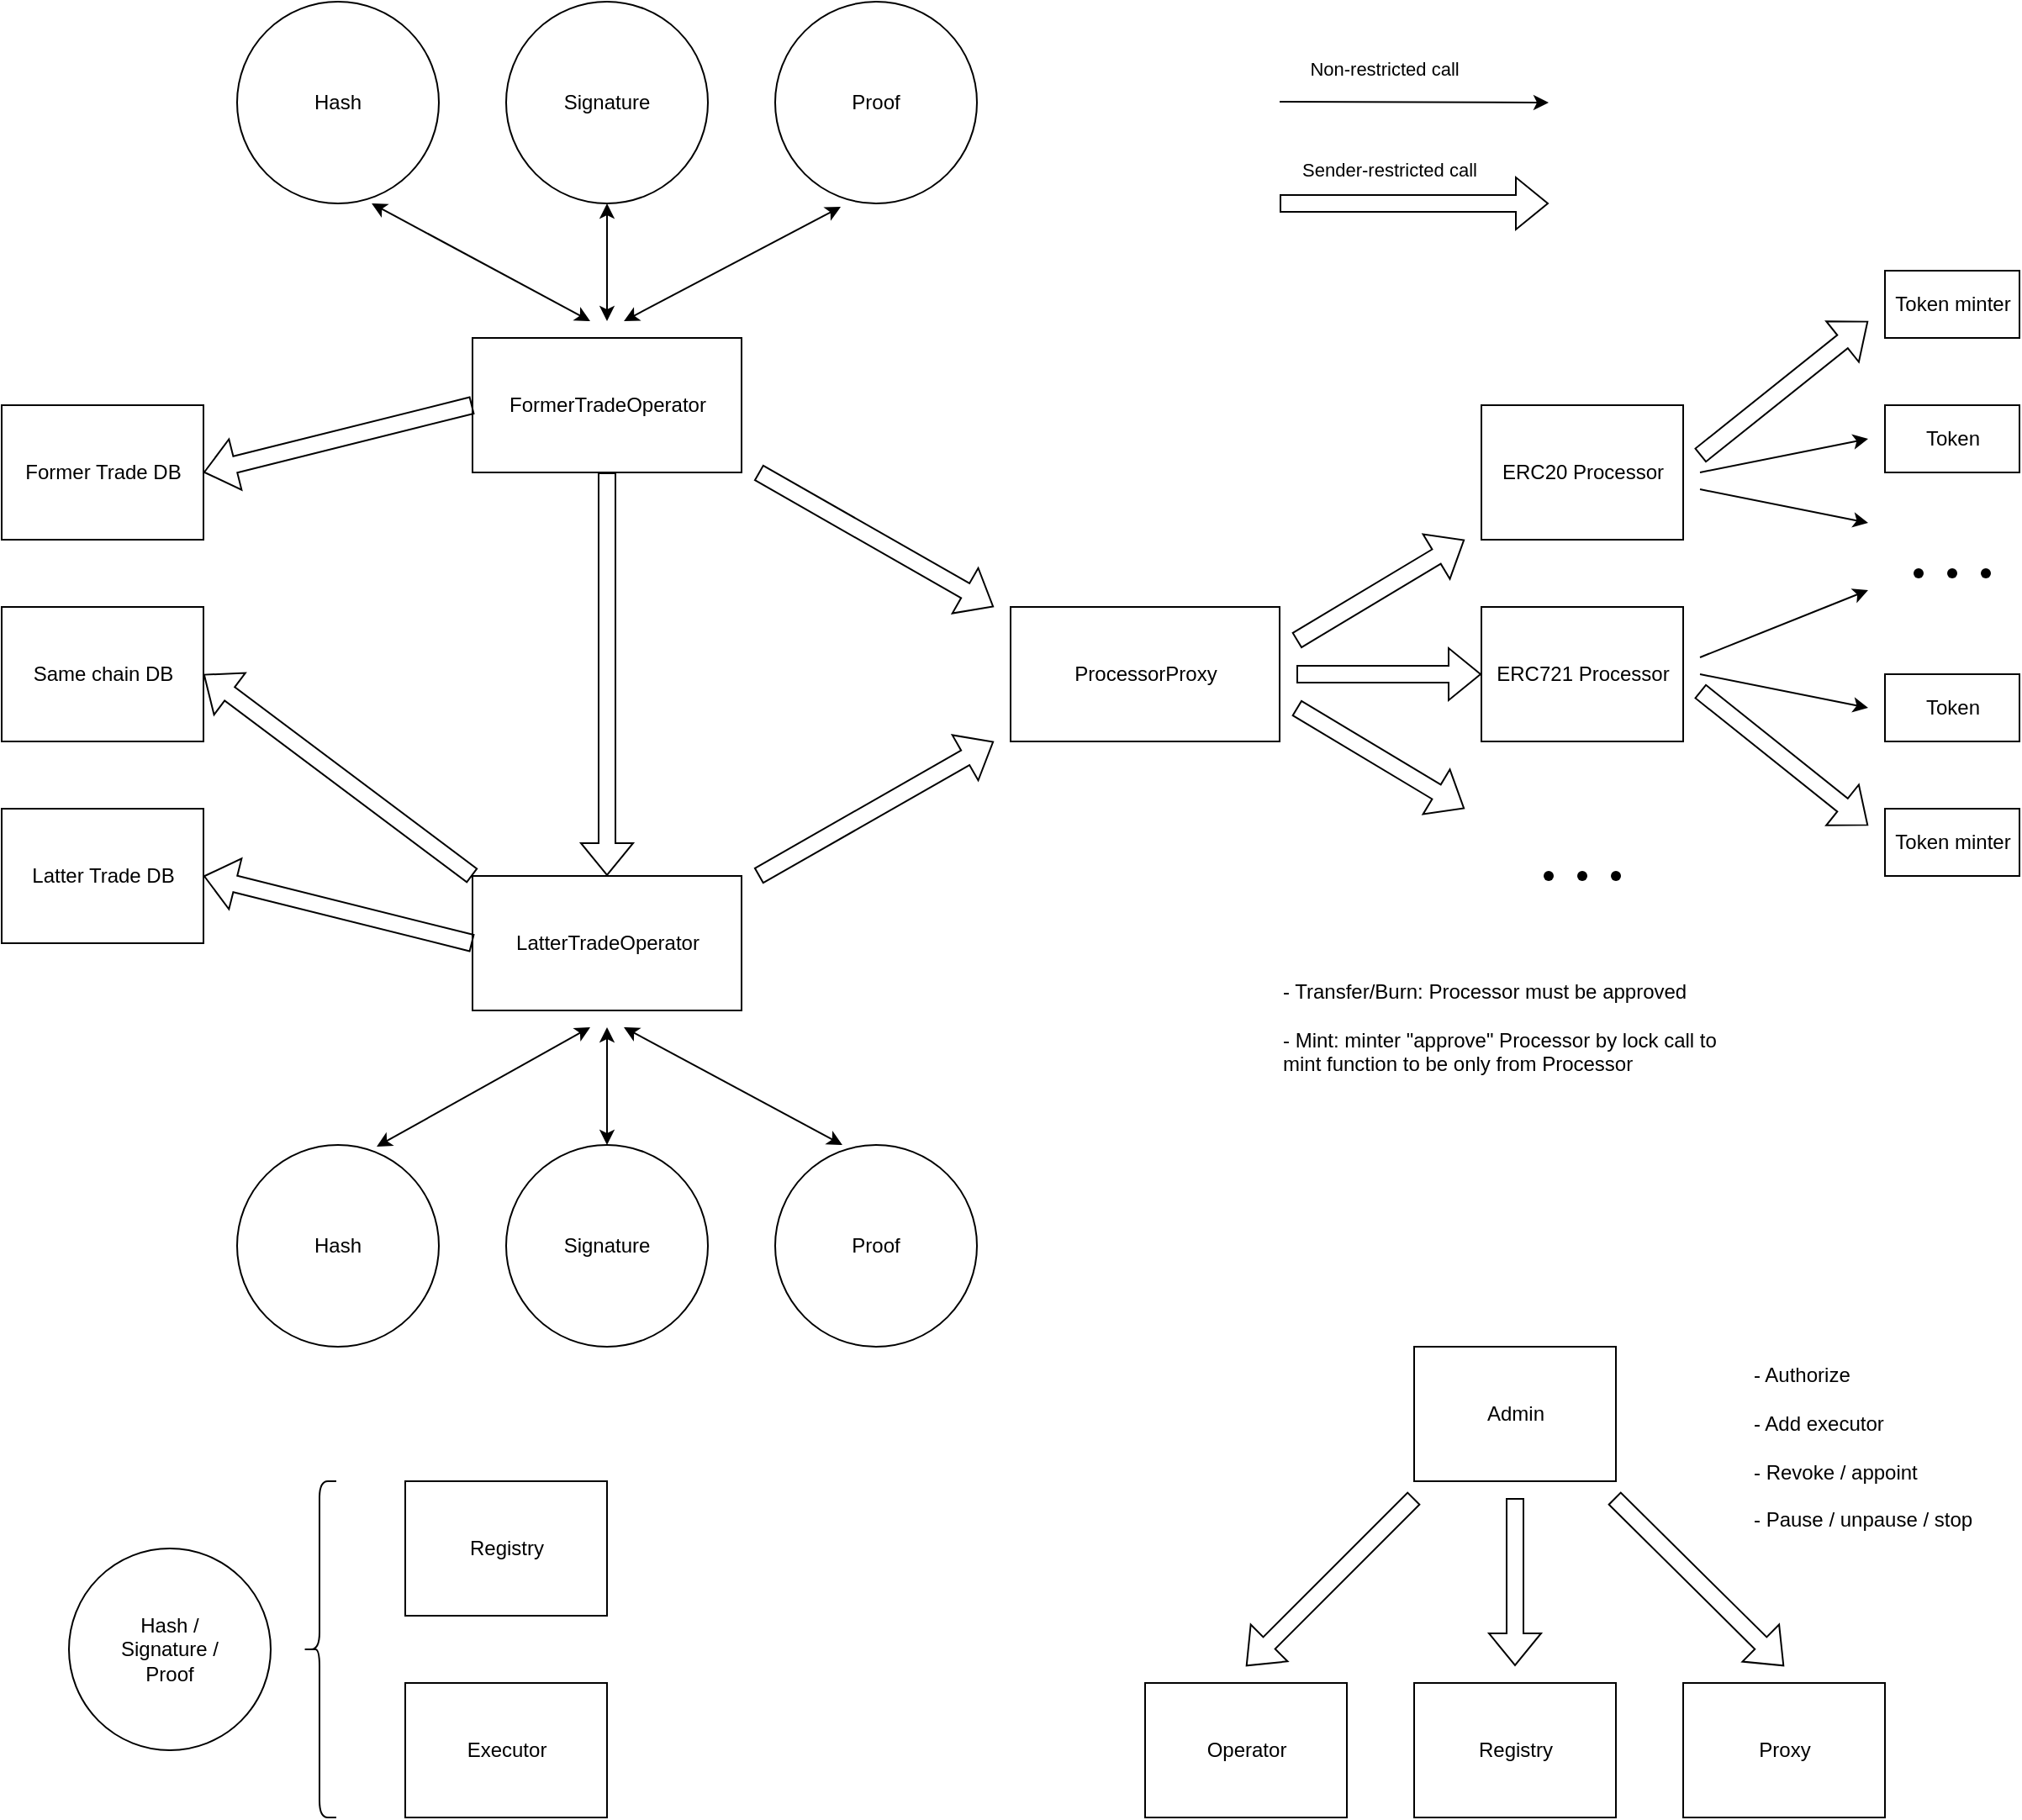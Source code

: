 <mxfile version="20.3.0" type="device"><diagram id="C5RBs43oDa-KdzZeNtuy" name="Page-1"><mxGraphModel dx="2249" dy="1921" grid="1" gridSize="10" guides="1" tooltips="1" connect="1" arrows="1" fold="1" page="1" pageScale="1" pageWidth="827" pageHeight="1169" math="0" shadow="0"><root><mxCell id="WIyWlLk6GJQsqaUBKTNV-0"/><mxCell id="WIyWlLk6GJQsqaUBKTNV-1" parent="WIyWlLk6GJQsqaUBKTNV-0"/><mxCell id="BOGd2LdvEkHWpZcrs9Gq-0" value="FormerTradeOperator" style="html=1;" vertex="1" parent="WIyWlLk6GJQsqaUBKTNV-1"><mxGeometry x="-200" y="160" width="160" height="80" as="geometry"/></mxCell><mxCell id="BOGd2LdvEkHWpZcrs9Gq-1" value="LatterTradeOperator" style="html=1;" vertex="1" parent="WIyWlLk6GJQsqaUBKTNV-1"><mxGeometry x="-200" y="480" width="160" height="80" as="geometry"/></mxCell><mxCell id="BOGd2LdvEkHWpZcrs9Gq-2" value="Former Trade DB" style="html=1;" vertex="1" parent="WIyWlLk6GJQsqaUBKTNV-1"><mxGeometry x="-480" y="200" width="120" height="80" as="geometry"/></mxCell><mxCell id="BOGd2LdvEkHWpZcrs9Gq-3" value="Same chain DB" style="html=1;" vertex="1" parent="WIyWlLk6GJQsqaUBKTNV-1"><mxGeometry x="-480" y="320" width="120" height="80" as="geometry"/></mxCell><mxCell id="BOGd2LdvEkHWpZcrs9Gq-4" value="Latter Trade DB" style="html=1;" vertex="1" parent="WIyWlLk6GJQsqaUBKTNV-1"><mxGeometry x="-480" y="440" width="120" height="80" as="geometry"/></mxCell><mxCell id="BOGd2LdvEkHWpZcrs9Gq-5" value="" style="shape=flexArrow;endArrow=classic;html=1;rounded=0;exitX=0;exitY=0.5;exitDx=0;exitDy=0;entryX=1;entryY=0.5;entryDx=0;entryDy=0;" edge="1" parent="WIyWlLk6GJQsqaUBKTNV-1" source="BOGd2LdvEkHWpZcrs9Gq-0" target="BOGd2LdvEkHWpZcrs9Gq-2"><mxGeometry width="50" height="50" relative="1" as="geometry"><mxPoint x="-250" y="340" as="sourcePoint"/><mxPoint x="-200" y="290" as="targetPoint"/></mxGeometry></mxCell><mxCell id="BOGd2LdvEkHWpZcrs9Gq-6" value="" style="shape=flexArrow;endArrow=classic;html=1;rounded=0;exitX=0;exitY=0.5;exitDx=0;exitDy=0;entryX=1;entryY=0.5;entryDx=0;entryDy=0;" edge="1" parent="WIyWlLk6GJQsqaUBKTNV-1" source="BOGd2LdvEkHWpZcrs9Gq-1" target="BOGd2LdvEkHWpZcrs9Gq-4"><mxGeometry width="50" height="50" relative="1" as="geometry"><mxPoint x="-260" y="350" as="sourcePoint"/><mxPoint x="-210" y="300" as="targetPoint"/></mxGeometry></mxCell><mxCell id="BOGd2LdvEkHWpZcrs9Gq-7" value="" style="shape=flexArrow;endArrow=classic;html=1;rounded=0;exitX=0;exitY=0;exitDx=0;exitDy=0;entryX=1;entryY=0.5;entryDx=0;entryDy=0;" edge="1" parent="WIyWlLk6GJQsqaUBKTNV-1" source="BOGd2LdvEkHWpZcrs9Gq-1" target="BOGd2LdvEkHWpZcrs9Gq-3"><mxGeometry width="50" height="50" relative="1" as="geometry"><mxPoint x="-190" y="440" as="sourcePoint"/><mxPoint x="-140" y="390" as="targetPoint"/></mxGeometry></mxCell><mxCell id="BOGd2LdvEkHWpZcrs9Gq-8" value="" style="shape=flexArrow;endArrow=classic;html=1;rounded=0;exitX=0.5;exitY=1;exitDx=0;exitDy=0;entryX=0.5;entryY=0;entryDx=0;entryDy=0;" edge="1" parent="WIyWlLk6GJQsqaUBKTNV-1" source="BOGd2LdvEkHWpZcrs9Gq-0" target="BOGd2LdvEkHWpZcrs9Gq-1"><mxGeometry width="50" height="50" relative="1" as="geometry"><mxPoint x="-140" y="370" as="sourcePoint"/><mxPoint x="-90" y="320" as="targetPoint"/></mxGeometry></mxCell><mxCell id="BOGd2LdvEkHWpZcrs9Gq-9" value="Hash" style="ellipse;whiteSpace=wrap;html=1;aspect=fixed;" vertex="1" parent="WIyWlLk6GJQsqaUBKTNV-1"><mxGeometry x="-340" y="-40" width="120" height="120" as="geometry"/></mxCell><mxCell id="BOGd2LdvEkHWpZcrs9Gq-10" value="Signature" style="ellipse;whiteSpace=wrap;html=1;aspect=fixed;" vertex="1" parent="WIyWlLk6GJQsqaUBKTNV-1"><mxGeometry x="-180" y="-40" width="120" height="120" as="geometry"/></mxCell><mxCell id="BOGd2LdvEkHWpZcrs9Gq-11" value="Proof" style="ellipse;whiteSpace=wrap;html=1;aspect=fixed;" vertex="1" parent="WIyWlLk6GJQsqaUBKTNV-1"><mxGeometry x="-20" y="-40" width="120" height="120" as="geometry"/></mxCell><mxCell id="BOGd2LdvEkHWpZcrs9Gq-15" value="Hash" style="ellipse;whiteSpace=wrap;html=1;aspect=fixed;" vertex="1" parent="WIyWlLk6GJQsqaUBKTNV-1"><mxGeometry x="-340" y="640" width="120" height="120" as="geometry"/></mxCell><mxCell id="BOGd2LdvEkHWpZcrs9Gq-16" value="Signature" style="ellipse;whiteSpace=wrap;html=1;aspect=fixed;" vertex="1" parent="WIyWlLk6GJQsqaUBKTNV-1"><mxGeometry x="-180" y="640" width="120" height="120" as="geometry"/></mxCell><mxCell id="BOGd2LdvEkHWpZcrs9Gq-17" value="Proof" style="ellipse;whiteSpace=wrap;html=1;aspect=fixed;" vertex="1" parent="WIyWlLk6GJQsqaUBKTNV-1"><mxGeometry x="-20" y="640" width="120" height="120" as="geometry"/></mxCell><mxCell id="BOGd2LdvEkHWpZcrs9Gq-21" value="&lt;div&gt;Hash /&lt;/div&gt;&lt;div&gt;Signature /&lt;/div&gt;&lt;div&gt;Proof&lt;/div&gt;" style="ellipse;whiteSpace=wrap;html=1;aspect=fixed;" vertex="1" parent="WIyWlLk6GJQsqaUBKTNV-1"><mxGeometry x="-440" y="880" width="120" height="120" as="geometry"/></mxCell><mxCell id="BOGd2LdvEkHWpZcrs9Gq-22" value="" style="shape=curlyBracket;whiteSpace=wrap;html=1;rounded=1;" vertex="1" parent="WIyWlLk6GJQsqaUBKTNV-1"><mxGeometry x="-301" y="840" width="20" height="200" as="geometry"/></mxCell><mxCell id="BOGd2LdvEkHWpZcrs9Gq-24" value="Registry" style="html=1;" vertex="1" parent="WIyWlLk6GJQsqaUBKTNV-1"><mxGeometry x="-240" y="840" width="120" height="80" as="geometry"/></mxCell><mxCell id="BOGd2LdvEkHWpZcrs9Gq-25" value="Executor" style="html=1;" vertex="1" parent="WIyWlLk6GJQsqaUBKTNV-1"><mxGeometry x="-240" y="960" width="120" height="80" as="geometry"/></mxCell><mxCell id="BOGd2LdvEkHWpZcrs9Gq-27" value="" style="endArrow=classic;startArrow=classic;html=1;rounded=0;entryX=0.667;entryY=1;entryDx=0;entryDy=0;entryPerimeter=0;" edge="1" parent="WIyWlLk6GJQsqaUBKTNV-1" target="BOGd2LdvEkHWpZcrs9Gq-9"><mxGeometry width="50" height="50" relative="1" as="geometry"><mxPoint x="-130" y="150" as="sourcePoint"/><mxPoint x="-360" y="90" as="targetPoint"/></mxGeometry></mxCell><mxCell id="BOGd2LdvEkHWpZcrs9Gq-28" value="" style="endArrow=classic;startArrow=classic;html=1;rounded=0;entryX=0.5;entryY=1;entryDx=0;entryDy=0;" edge="1" parent="WIyWlLk6GJQsqaUBKTNV-1" target="BOGd2LdvEkHWpZcrs9Gq-10"><mxGeometry width="50" height="50" relative="1" as="geometry"><mxPoint x="-120" y="150" as="sourcePoint"/><mxPoint x="-200" y="100" as="targetPoint"/></mxGeometry></mxCell><mxCell id="BOGd2LdvEkHWpZcrs9Gq-29" value="" style="endArrow=classic;startArrow=classic;html=1;rounded=0;entryX=0.325;entryY=1.017;entryDx=0;entryDy=0;entryPerimeter=0;" edge="1" parent="WIyWlLk6GJQsqaUBKTNV-1" target="BOGd2LdvEkHWpZcrs9Gq-11"><mxGeometry width="50" height="50" relative="1" as="geometry"><mxPoint x="-110" y="150" as="sourcePoint"/><mxPoint x="100" y="110" as="targetPoint"/></mxGeometry></mxCell><mxCell id="BOGd2LdvEkHWpZcrs9Gq-30" value="" style="endArrow=classic;startArrow=classic;html=1;rounded=0;exitX=0.5;exitY=0;exitDx=0;exitDy=0;" edge="1" parent="WIyWlLk6GJQsqaUBKTNV-1" source="BOGd2LdvEkHWpZcrs9Gq-16"><mxGeometry width="50" height="50" relative="1" as="geometry"><mxPoint x="-120" y="620" as="sourcePoint"/><mxPoint x="-120" y="570" as="targetPoint"/></mxGeometry></mxCell><mxCell id="BOGd2LdvEkHWpZcrs9Gq-31" value="" style="endArrow=classic;startArrow=classic;html=1;rounded=0;exitX=0.692;exitY=0.008;exitDx=0;exitDy=0;exitPerimeter=0;" edge="1" parent="WIyWlLk6GJQsqaUBKTNV-1" source="BOGd2LdvEkHWpZcrs9Gq-15"><mxGeometry width="50" height="50" relative="1" as="geometry"><mxPoint x="-390" y="660" as="sourcePoint"/><mxPoint x="-130" y="570" as="targetPoint"/></mxGeometry></mxCell><mxCell id="BOGd2LdvEkHWpZcrs9Gq-32" value="" style="endArrow=classic;startArrow=classic;html=1;rounded=0;entryX=0.333;entryY=0;entryDx=0;entryDy=0;entryPerimeter=0;" edge="1" parent="WIyWlLk6GJQsqaUBKTNV-1" target="BOGd2LdvEkHWpZcrs9Gq-17"><mxGeometry width="50" height="50" relative="1" as="geometry"><mxPoint x="-110" y="570" as="sourcePoint"/><mxPoint x="70" y="570" as="targetPoint"/></mxGeometry></mxCell><mxCell id="BOGd2LdvEkHWpZcrs9Gq-33" value="ProcessorProxy" style="html=1;" vertex="1" parent="WIyWlLk6GJQsqaUBKTNV-1"><mxGeometry x="120" y="320" width="160" height="80" as="geometry"/></mxCell><mxCell id="BOGd2LdvEkHWpZcrs9Gq-34" value="ERC20 Processor" style="html=1;" vertex="1" parent="WIyWlLk6GJQsqaUBKTNV-1"><mxGeometry x="400" y="200" width="120" height="80" as="geometry"/></mxCell><mxCell id="BOGd2LdvEkHWpZcrs9Gq-35" value="ERC721 Processor" style="html=1;" vertex="1" parent="WIyWlLk6GJQsqaUBKTNV-1"><mxGeometry x="400" y="320" width="120" height="80" as="geometry"/></mxCell><mxCell id="BOGd2LdvEkHWpZcrs9Gq-37" value="" style="shape=waypoint;sketch=0;fillStyle=solid;size=6;pointerEvents=1;points=[];fillColor=none;resizable=0;rotatable=0;perimeter=centerPerimeter;snapToPoint=1;" vertex="1" parent="WIyWlLk6GJQsqaUBKTNV-1"><mxGeometry x="420" y="460" width="40" height="40" as="geometry"/></mxCell><mxCell id="BOGd2LdvEkHWpZcrs9Gq-38" value="" style="shape=waypoint;sketch=0;fillStyle=solid;size=6;pointerEvents=1;points=[];fillColor=none;resizable=0;rotatable=0;perimeter=centerPerimeter;snapToPoint=1;" vertex="1" parent="WIyWlLk6GJQsqaUBKTNV-1"><mxGeometry x="440" y="460" width="40" height="40" as="geometry"/></mxCell><mxCell id="BOGd2LdvEkHWpZcrs9Gq-39" value="" style="shape=waypoint;sketch=0;fillStyle=solid;size=6;pointerEvents=1;points=[];fillColor=none;resizable=0;rotatable=0;perimeter=centerPerimeter;snapToPoint=1;" vertex="1" parent="WIyWlLk6GJQsqaUBKTNV-1"><mxGeometry x="460" y="460" width="40" height="40" as="geometry"/></mxCell><mxCell id="BOGd2LdvEkHWpZcrs9Gq-40" value="" style="shape=flexArrow;endArrow=classic;html=1;rounded=0;entryX=0;entryY=0.5;entryDx=0;entryDy=0;" edge="1" parent="WIyWlLk6GJQsqaUBKTNV-1" target="BOGd2LdvEkHWpZcrs9Gq-35"><mxGeometry width="50" height="50" relative="1" as="geometry"><mxPoint x="290" y="360" as="sourcePoint"/><mxPoint x="320" y="240" as="targetPoint"/></mxGeometry></mxCell><mxCell id="BOGd2LdvEkHWpZcrs9Gq-41" value="" style="shape=flexArrow;endArrow=classic;html=1;rounded=0;" edge="1" parent="WIyWlLk6GJQsqaUBKTNV-1"><mxGeometry width="50" height="50" relative="1" as="geometry"><mxPoint x="290" y="340" as="sourcePoint"/><mxPoint x="390" y="280" as="targetPoint"/></mxGeometry></mxCell><mxCell id="BOGd2LdvEkHWpZcrs9Gq-42" value="" style="shape=flexArrow;endArrow=classic;html=1;rounded=0;" edge="1" parent="WIyWlLk6GJQsqaUBKTNV-1"><mxGeometry width="50" height="50" relative="1" as="geometry"><mxPoint x="290" y="380" as="sourcePoint"/><mxPoint x="390" y="440" as="targetPoint"/></mxGeometry></mxCell><mxCell id="BOGd2LdvEkHWpZcrs9Gq-43" value="" style="shape=flexArrow;endArrow=classic;html=1;rounded=0;" edge="1" parent="WIyWlLk6GJQsqaUBKTNV-1"><mxGeometry width="50" height="50" relative="1" as="geometry"><mxPoint x="-30" y="240" as="sourcePoint"/><mxPoint x="110" y="320" as="targetPoint"/></mxGeometry></mxCell><mxCell id="BOGd2LdvEkHWpZcrs9Gq-44" value="" style="shape=flexArrow;endArrow=classic;html=1;rounded=0;" edge="1" parent="WIyWlLk6GJQsqaUBKTNV-1"><mxGeometry width="50" height="50" relative="1" as="geometry"><mxPoint x="-30" y="480" as="sourcePoint"/><mxPoint x="110" y="400" as="targetPoint"/></mxGeometry></mxCell><mxCell id="BOGd2LdvEkHWpZcrs9Gq-45" value="Operator" style="html=1;" vertex="1" parent="WIyWlLk6GJQsqaUBKTNV-1"><mxGeometry x="200" y="960" width="120" height="80" as="geometry"/></mxCell><mxCell id="BOGd2LdvEkHWpZcrs9Gq-47" value="Token minter" style="html=1;" vertex="1" parent="WIyWlLk6GJQsqaUBKTNV-1"><mxGeometry x="640" y="120" width="80" height="40" as="geometry"/></mxCell><mxCell id="BOGd2LdvEkHWpZcrs9Gq-48" value="Token" style="html=1;" vertex="1" parent="WIyWlLk6GJQsqaUBKTNV-1"><mxGeometry x="640" y="200" width="80" height="40" as="geometry"/></mxCell><mxCell id="BOGd2LdvEkHWpZcrs9Gq-51" value="" style="endArrow=classic;html=1;rounded=0;" edge="1" parent="WIyWlLk6GJQsqaUBKTNV-1"><mxGeometry width="50" height="50" relative="1" as="geometry"><mxPoint x="530" y="250" as="sourcePoint"/><mxPoint x="630" y="270" as="targetPoint"/></mxGeometry></mxCell><mxCell id="BOGd2LdvEkHWpZcrs9Gq-52" value="" style="endArrow=classic;html=1;rounded=0;" edge="1" parent="WIyWlLk6GJQsqaUBKTNV-1"><mxGeometry width="50" height="50" relative="1" as="geometry"><mxPoint x="530" y="240" as="sourcePoint"/><mxPoint x="630" y="220" as="targetPoint"/></mxGeometry></mxCell><mxCell id="BOGd2LdvEkHWpZcrs9Gq-53" value="Token" style="html=1;" vertex="1" parent="WIyWlLk6GJQsqaUBKTNV-1"><mxGeometry x="640" y="360" width="80" height="40" as="geometry"/></mxCell><mxCell id="BOGd2LdvEkHWpZcrs9Gq-54" value="Token minter" style="html=1;" vertex="1" parent="WIyWlLk6GJQsqaUBKTNV-1"><mxGeometry x="640" y="440" width="80" height="40" as="geometry"/></mxCell><mxCell id="BOGd2LdvEkHWpZcrs9Gq-55" value="" style="shape=waypoint;sketch=0;fillStyle=solid;size=6;pointerEvents=1;points=[];fillColor=none;resizable=0;rotatable=0;perimeter=centerPerimeter;snapToPoint=1;" vertex="1" parent="WIyWlLk6GJQsqaUBKTNV-1"><mxGeometry x="640" y="280" width="40" height="40" as="geometry"/></mxCell><mxCell id="BOGd2LdvEkHWpZcrs9Gq-56" value="" style="shape=waypoint;sketch=0;fillStyle=solid;size=6;pointerEvents=1;points=[];fillColor=none;resizable=0;rotatable=0;perimeter=centerPerimeter;snapToPoint=1;" vertex="1" parent="WIyWlLk6GJQsqaUBKTNV-1"><mxGeometry x="660" y="280" width="40" height="40" as="geometry"/></mxCell><mxCell id="BOGd2LdvEkHWpZcrs9Gq-57" value="" style="shape=waypoint;sketch=0;fillStyle=solid;size=6;pointerEvents=1;points=[];fillColor=none;resizable=0;rotatable=0;perimeter=centerPerimeter;snapToPoint=1;" vertex="1" parent="WIyWlLk6GJQsqaUBKTNV-1"><mxGeometry x="680" y="280" width="40" height="40" as="geometry"/></mxCell><mxCell id="BOGd2LdvEkHWpZcrs9Gq-59" value="" style="endArrow=classic;html=1;rounded=0;" edge="1" parent="WIyWlLk6GJQsqaUBKTNV-1"><mxGeometry width="50" height="50" relative="1" as="geometry"><mxPoint x="530" y="350" as="sourcePoint"/><mxPoint x="630" y="310" as="targetPoint"/></mxGeometry></mxCell><mxCell id="BOGd2LdvEkHWpZcrs9Gq-60" value="" style="endArrow=classic;html=1;rounded=0;" edge="1" parent="WIyWlLk6GJQsqaUBKTNV-1"><mxGeometry width="50" height="50" relative="1" as="geometry"><mxPoint x="530" y="360" as="sourcePoint"/><mxPoint x="630" y="380" as="targetPoint"/></mxGeometry></mxCell><mxCell id="BOGd2LdvEkHWpZcrs9Gq-62" value="" style="shape=flexArrow;endArrow=classic;html=1;rounded=0;" edge="1" parent="WIyWlLk6GJQsqaUBKTNV-1"><mxGeometry width="50" height="50" relative="1" as="geometry"><mxPoint x="530" y="370" as="sourcePoint"/><mxPoint x="630" y="450" as="targetPoint"/></mxGeometry></mxCell><mxCell id="BOGd2LdvEkHWpZcrs9Gq-64" value="" style="shape=flexArrow;endArrow=classic;html=1;rounded=0;" edge="1" parent="WIyWlLk6GJQsqaUBKTNV-1"><mxGeometry width="50" height="50" relative="1" as="geometry"><mxPoint x="530" y="230" as="sourcePoint"/><mxPoint x="630" y="150" as="targetPoint"/></mxGeometry></mxCell><mxCell id="BOGd2LdvEkHWpZcrs9Gq-65" value="&lt;div align=&quot;left&quot;&gt;- Transfer/Burn: Processor must be approved&lt;/div&gt;&lt;div align=&quot;left&quot;&gt;&lt;br&gt;&lt;/div&gt;&lt;div align=&quot;left&quot;&gt;- Mint: minter &quot;approve&quot; Processor by lock call to mint function to be only from Processor&lt;/div&gt;" style="text;html=1;strokeColor=none;fillColor=none;align=left;verticalAlign=middle;whiteSpace=wrap;rounded=0;" vertex="1" parent="WIyWlLk6GJQsqaUBKTNV-1"><mxGeometry x="280" y="520" width="280" height="100" as="geometry"/></mxCell><mxCell id="BOGd2LdvEkHWpZcrs9Gq-66" value="" style="shape=flexArrow;endArrow=classic;html=1;rounded=0;" edge="1" parent="WIyWlLk6GJQsqaUBKTNV-1"><mxGeometry width="50" height="50" relative="1" as="geometry"><mxPoint x="280" y="80" as="sourcePoint"/><mxPoint x="440" y="80" as="targetPoint"/></mxGeometry></mxCell><mxCell id="BOGd2LdvEkHWpZcrs9Gq-68" value="Sender-restricted call" style="edgeLabel;html=1;align=center;verticalAlign=middle;resizable=0;points=[];" vertex="1" connectable="0" parent="BOGd2LdvEkHWpZcrs9Gq-66"><mxGeometry x="-0.283" y="-2" relative="1" as="geometry"><mxPoint x="7" y="-22" as="offset"/></mxGeometry></mxCell><mxCell id="BOGd2LdvEkHWpZcrs9Gq-67" value="" style="endArrow=classic;html=1;rounded=0;" edge="1" parent="WIyWlLk6GJQsqaUBKTNV-1"><mxGeometry width="50" height="50" relative="1" as="geometry"><mxPoint x="280" y="19.5" as="sourcePoint"/><mxPoint x="440" y="20" as="targetPoint"/></mxGeometry></mxCell><mxCell id="BOGd2LdvEkHWpZcrs9Gq-69" value="Non-restricted call" style="edgeLabel;html=1;align=center;verticalAlign=middle;resizable=0;points=[];" vertex="1" connectable="0" parent="BOGd2LdvEkHWpZcrs9Gq-67"><mxGeometry x="-0.225" y="-2" relative="1" as="geometry"><mxPoint y="-22" as="offset"/></mxGeometry></mxCell><mxCell id="BOGd2LdvEkHWpZcrs9Gq-70" value="Registry" style="html=1;" vertex="1" parent="WIyWlLk6GJQsqaUBKTNV-1"><mxGeometry x="360" y="960" width="120" height="80" as="geometry"/></mxCell><mxCell id="BOGd2LdvEkHWpZcrs9Gq-71" value="Proxy" style="html=1;" vertex="1" parent="WIyWlLk6GJQsqaUBKTNV-1"><mxGeometry x="520" y="960" width="120" height="80" as="geometry"/></mxCell><mxCell id="BOGd2LdvEkHWpZcrs9Gq-72" value="Admin" style="html=1;" vertex="1" parent="WIyWlLk6GJQsqaUBKTNV-1"><mxGeometry x="360" y="760" width="120" height="80" as="geometry"/></mxCell><mxCell id="BOGd2LdvEkHWpZcrs9Gq-73" value="" style="shape=flexArrow;endArrow=classic;html=1;rounded=0;" edge="1" parent="WIyWlLk6GJQsqaUBKTNV-1"><mxGeometry width="50" height="50" relative="1" as="geometry"><mxPoint x="420" y="850" as="sourcePoint"/><mxPoint x="420" y="950" as="targetPoint"/></mxGeometry></mxCell><mxCell id="BOGd2LdvEkHWpZcrs9Gq-74" value="" style="shape=flexArrow;endArrow=classic;html=1;rounded=0;" edge="1" parent="WIyWlLk6GJQsqaUBKTNV-1"><mxGeometry width="50" height="50" relative="1" as="geometry"><mxPoint x="360" y="850" as="sourcePoint"/><mxPoint x="260" y="950" as="targetPoint"/></mxGeometry></mxCell><mxCell id="BOGd2LdvEkHWpZcrs9Gq-75" value="" style="shape=flexArrow;endArrow=classic;html=1;rounded=0;" edge="1" parent="WIyWlLk6GJQsqaUBKTNV-1"><mxGeometry width="50" height="50" relative="1" as="geometry"><mxPoint x="479" y="850" as="sourcePoint"/><mxPoint x="580" y="950" as="targetPoint"/></mxGeometry></mxCell><mxCell id="BOGd2LdvEkHWpZcrs9Gq-77" value="&lt;div align=&quot;left&quot;&gt;- Authorize&lt;/div&gt;&lt;div align=&quot;left&quot;&gt;&lt;br&gt;&lt;/div&gt;&lt;div align=&quot;left&quot;&gt;- Add executor&lt;br&gt;&lt;/div&gt;&lt;div align=&quot;left&quot;&gt;&lt;br&gt;- Revoke / appoint&lt;/div&gt;&lt;div align=&quot;left&quot;&gt;&lt;br&gt;&lt;/div&gt;&lt;div align=&quot;left&quot;&gt;- Pause / unpause / stop&lt;br&gt;&lt;/div&gt;" style="text;html=1;strokeColor=none;fillColor=none;align=left;verticalAlign=middle;whiteSpace=wrap;rounded=0;" vertex="1" parent="WIyWlLk6GJQsqaUBKTNV-1"><mxGeometry x="560" y="760" width="160" height="120" as="geometry"/></mxCell></root></mxGraphModel></diagram></mxfile>